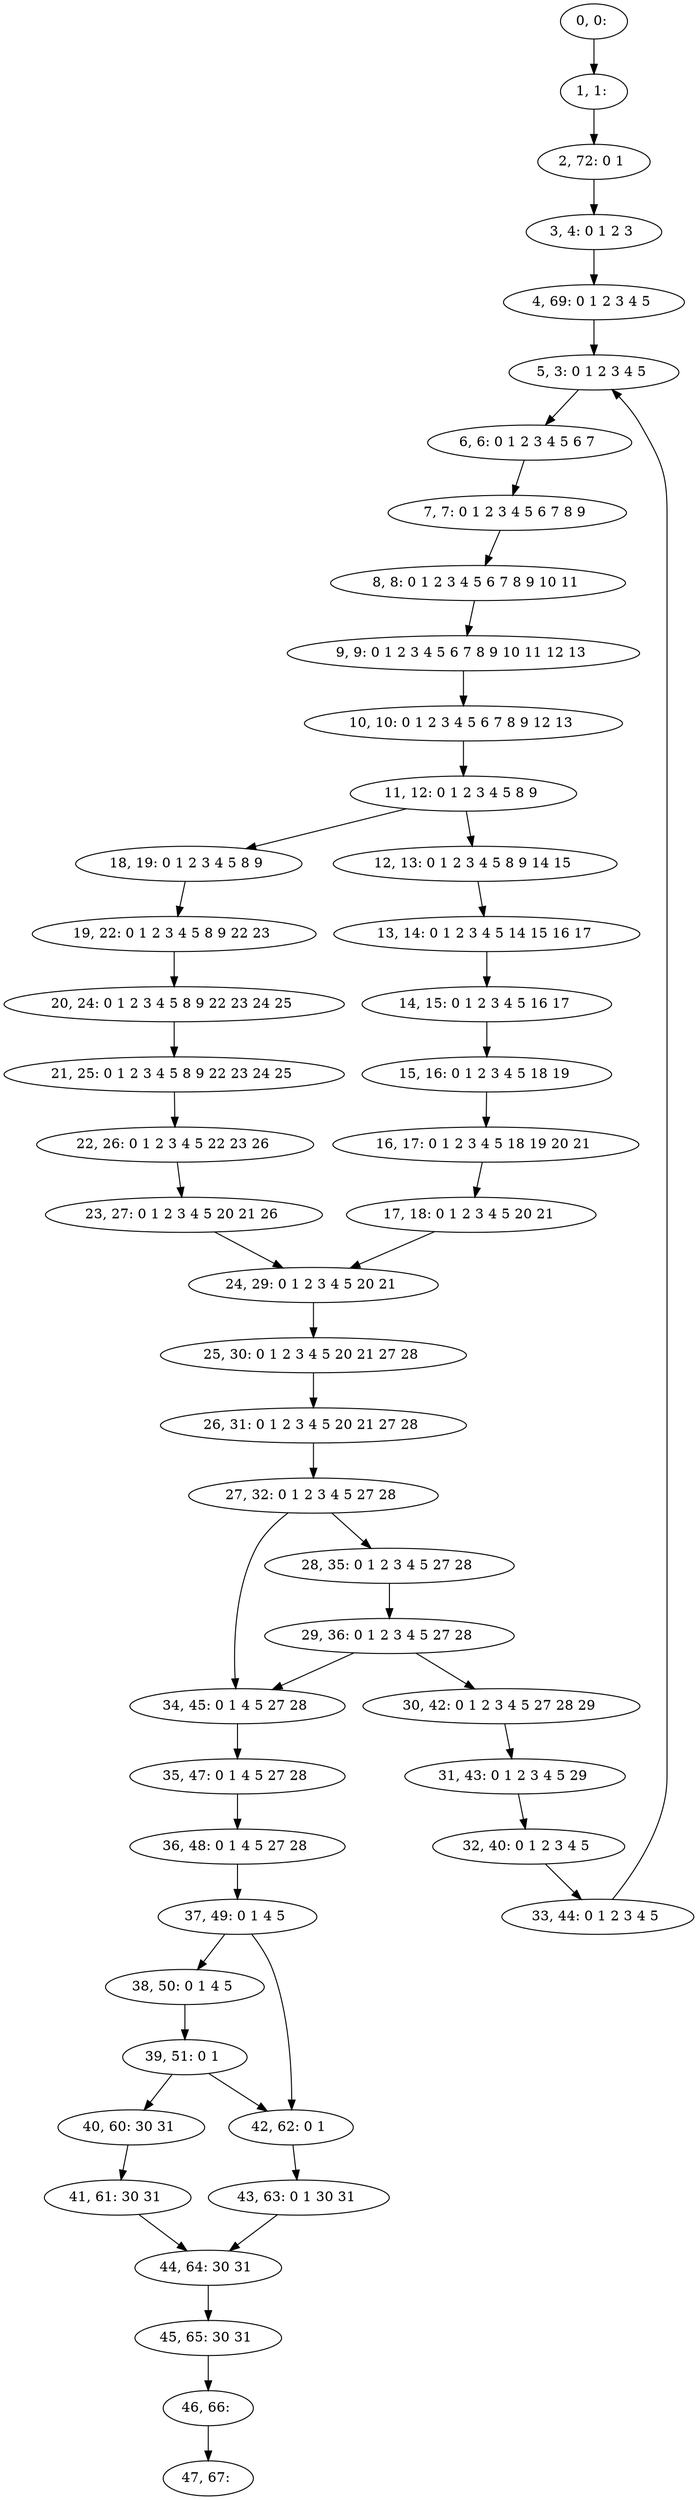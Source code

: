 digraph G {
0[label="0, 0: "];
1[label="1, 1: "];
2[label="2, 72: 0 1 "];
3[label="3, 4: 0 1 2 3 "];
4[label="4, 69: 0 1 2 3 4 5 "];
5[label="5, 3: 0 1 2 3 4 5 "];
6[label="6, 6: 0 1 2 3 4 5 6 7 "];
7[label="7, 7: 0 1 2 3 4 5 6 7 8 9 "];
8[label="8, 8: 0 1 2 3 4 5 6 7 8 9 10 11 "];
9[label="9, 9: 0 1 2 3 4 5 6 7 8 9 10 11 12 13 "];
10[label="10, 10: 0 1 2 3 4 5 6 7 8 9 12 13 "];
11[label="11, 12: 0 1 2 3 4 5 8 9 "];
12[label="12, 13: 0 1 2 3 4 5 8 9 14 15 "];
13[label="13, 14: 0 1 2 3 4 5 14 15 16 17 "];
14[label="14, 15: 0 1 2 3 4 5 16 17 "];
15[label="15, 16: 0 1 2 3 4 5 18 19 "];
16[label="16, 17: 0 1 2 3 4 5 18 19 20 21 "];
17[label="17, 18: 0 1 2 3 4 5 20 21 "];
18[label="18, 19: 0 1 2 3 4 5 8 9 "];
19[label="19, 22: 0 1 2 3 4 5 8 9 22 23 "];
20[label="20, 24: 0 1 2 3 4 5 8 9 22 23 24 25 "];
21[label="21, 25: 0 1 2 3 4 5 8 9 22 23 24 25 "];
22[label="22, 26: 0 1 2 3 4 5 22 23 26 "];
23[label="23, 27: 0 1 2 3 4 5 20 21 26 "];
24[label="24, 29: 0 1 2 3 4 5 20 21 "];
25[label="25, 30: 0 1 2 3 4 5 20 21 27 28 "];
26[label="26, 31: 0 1 2 3 4 5 20 21 27 28 "];
27[label="27, 32: 0 1 2 3 4 5 27 28 "];
28[label="28, 35: 0 1 2 3 4 5 27 28 "];
29[label="29, 36: 0 1 2 3 4 5 27 28 "];
30[label="30, 42: 0 1 2 3 4 5 27 28 29 "];
31[label="31, 43: 0 1 2 3 4 5 29 "];
32[label="32, 40: 0 1 2 3 4 5 "];
33[label="33, 44: 0 1 2 3 4 5 "];
34[label="34, 45: 0 1 4 5 27 28 "];
35[label="35, 47: 0 1 4 5 27 28 "];
36[label="36, 48: 0 1 4 5 27 28 "];
37[label="37, 49: 0 1 4 5 "];
38[label="38, 50: 0 1 4 5 "];
39[label="39, 51: 0 1 "];
40[label="40, 60: 30 31 "];
41[label="41, 61: 30 31 "];
42[label="42, 62: 0 1 "];
43[label="43, 63: 0 1 30 31 "];
44[label="44, 64: 30 31 "];
45[label="45, 65: 30 31 "];
46[label="46, 66: "];
47[label="47, 67: "];
0->1 ;
1->2 ;
2->3 ;
3->4 ;
4->5 ;
5->6 ;
6->7 ;
7->8 ;
8->9 ;
9->10 ;
10->11 ;
11->12 ;
11->18 ;
12->13 ;
13->14 ;
14->15 ;
15->16 ;
16->17 ;
17->24 ;
18->19 ;
19->20 ;
20->21 ;
21->22 ;
22->23 ;
23->24 ;
24->25 ;
25->26 ;
26->27 ;
27->28 ;
27->34 ;
28->29 ;
29->30 ;
29->34 ;
30->31 ;
31->32 ;
32->33 ;
33->5 ;
34->35 ;
35->36 ;
36->37 ;
37->38 ;
37->42 ;
38->39 ;
39->40 ;
39->42 ;
40->41 ;
41->44 ;
42->43 ;
43->44 ;
44->45 ;
45->46 ;
46->47 ;
}
